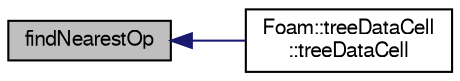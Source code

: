 digraph "findNearestOp"
{
  bgcolor="transparent";
  edge [fontname="FreeSans",fontsize="10",labelfontname="FreeSans",labelfontsize="10"];
  node [fontname="FreeSans",fontsize="10",shape=record];
  rankdir="LR";
  Node2 [label="findNearestOp",height=0.2,width=0.4,color="black", fillcolor="grey75", style="filled", fontcolor="black"];
  Node2 -> Node3 [dir="back",color="midnightblue",fontsize="10",style="solid",fontname="FreeSans"];
  Node3 [label="Foam::treeDataCell\l::treeDataCell",height=0.2,width=0.4,color="black",URL="$a25630.html#a6f9b7b677dc1969f0c01c0109c53e8e7",tooltip="Construct from mesh. Uses all cells in mesh. "];
}
